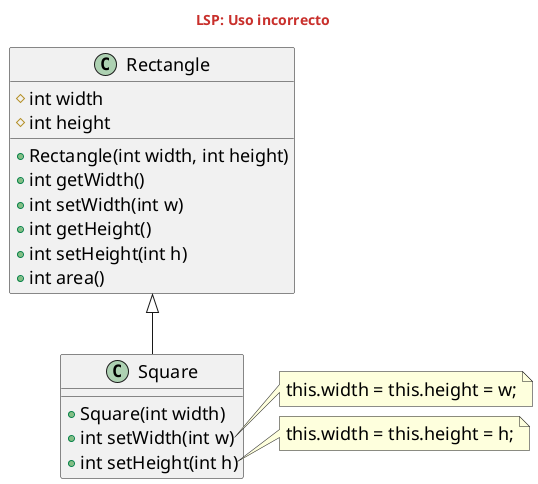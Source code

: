 @startuml
skinparam backgroundcolor transparent
skinparam classFontSize 18
skinparam noteFontSize 18
skinparam arrowFontSize 18
skinparam classAttributeFontSize 18

skinparam titleFontColor #c9302c

Title LSP: Uso incorrecto

class Rectangle{
    # int width
    # int height
    + Rectangle(int width, int height)
    + int getWidth()
    + int setWidth(int w)
    + int getHeight()
    + int setHeight(int h)
    + int area()
}

class Square extends Rectangle{
    + Square(int width)
    + int setWidth(int w)
    + int setHeight(int h)
}

note right of Square::setWidth{
    this.width = this.height = w;
}

note right of Square::setHeight{
    this.width = this.height = h;
}

@enduml